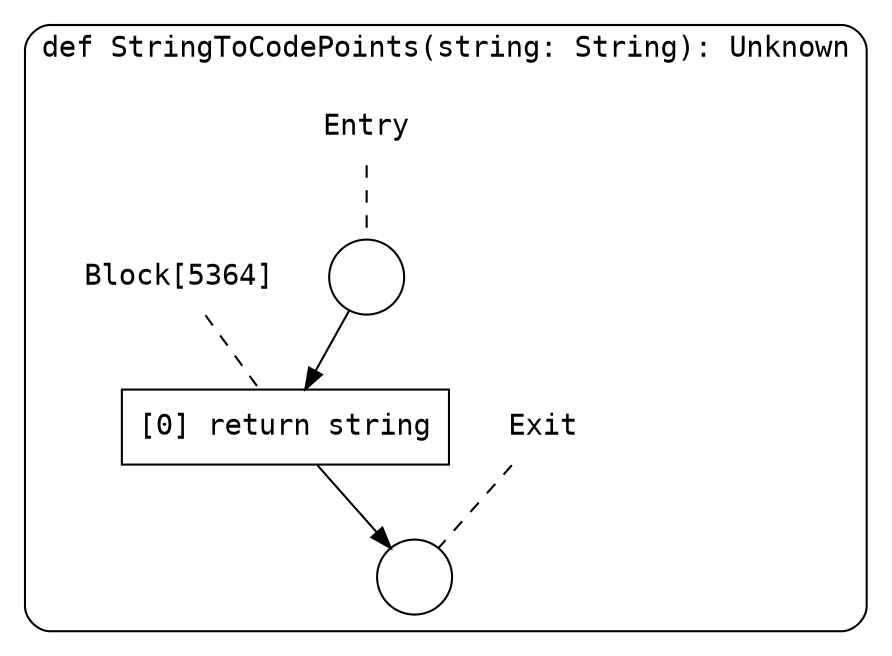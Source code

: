 digraph {
  graph [fontname = "Consolas"]
  node [fontname = "Consolas"]
  edge [fontname = "Consolas"]
  subgraph cluster1168 {
    label = "def StringToCodePoints(string: String): Unknown"
    style = rounded
    cluster1168_entry_name [shape=none, label=<<font color="black">Entry</font>>]
    cluster1168_entry_name -> cluster1168_entry [arrowhead=none, color="black", style=dashed]
    cluster1168_entry [shape=circle label=" " color="black" fillcolor="white" style=filled]
    cluster1168_entry -> node5364 [color="black"]
    cluster1168_exit_name [shape=none, label=<<font color="black">Exit</font>>]
    cluster1168_exit_name -> cluster1168_exit [arrowhead=none, color="black", style=dashed]
    cluster1168_exit [shape=circle label=" " color="black" fillcolor="white" style=filled]
    node5364_name [shape=none, label=<<font color="black">Block[5364]</font>>]
    node5364_name -> node5364 [arrowhead=none, color="black", style=dashed]
    node5364 [shape=box, label=<<font color="black">[0] return string<BR ALIGN="LEFT"/></font>> color="black" fillcolor="white", style=filled]
    node5364 -> cluster1168_exit [color="black"]
  }
}
